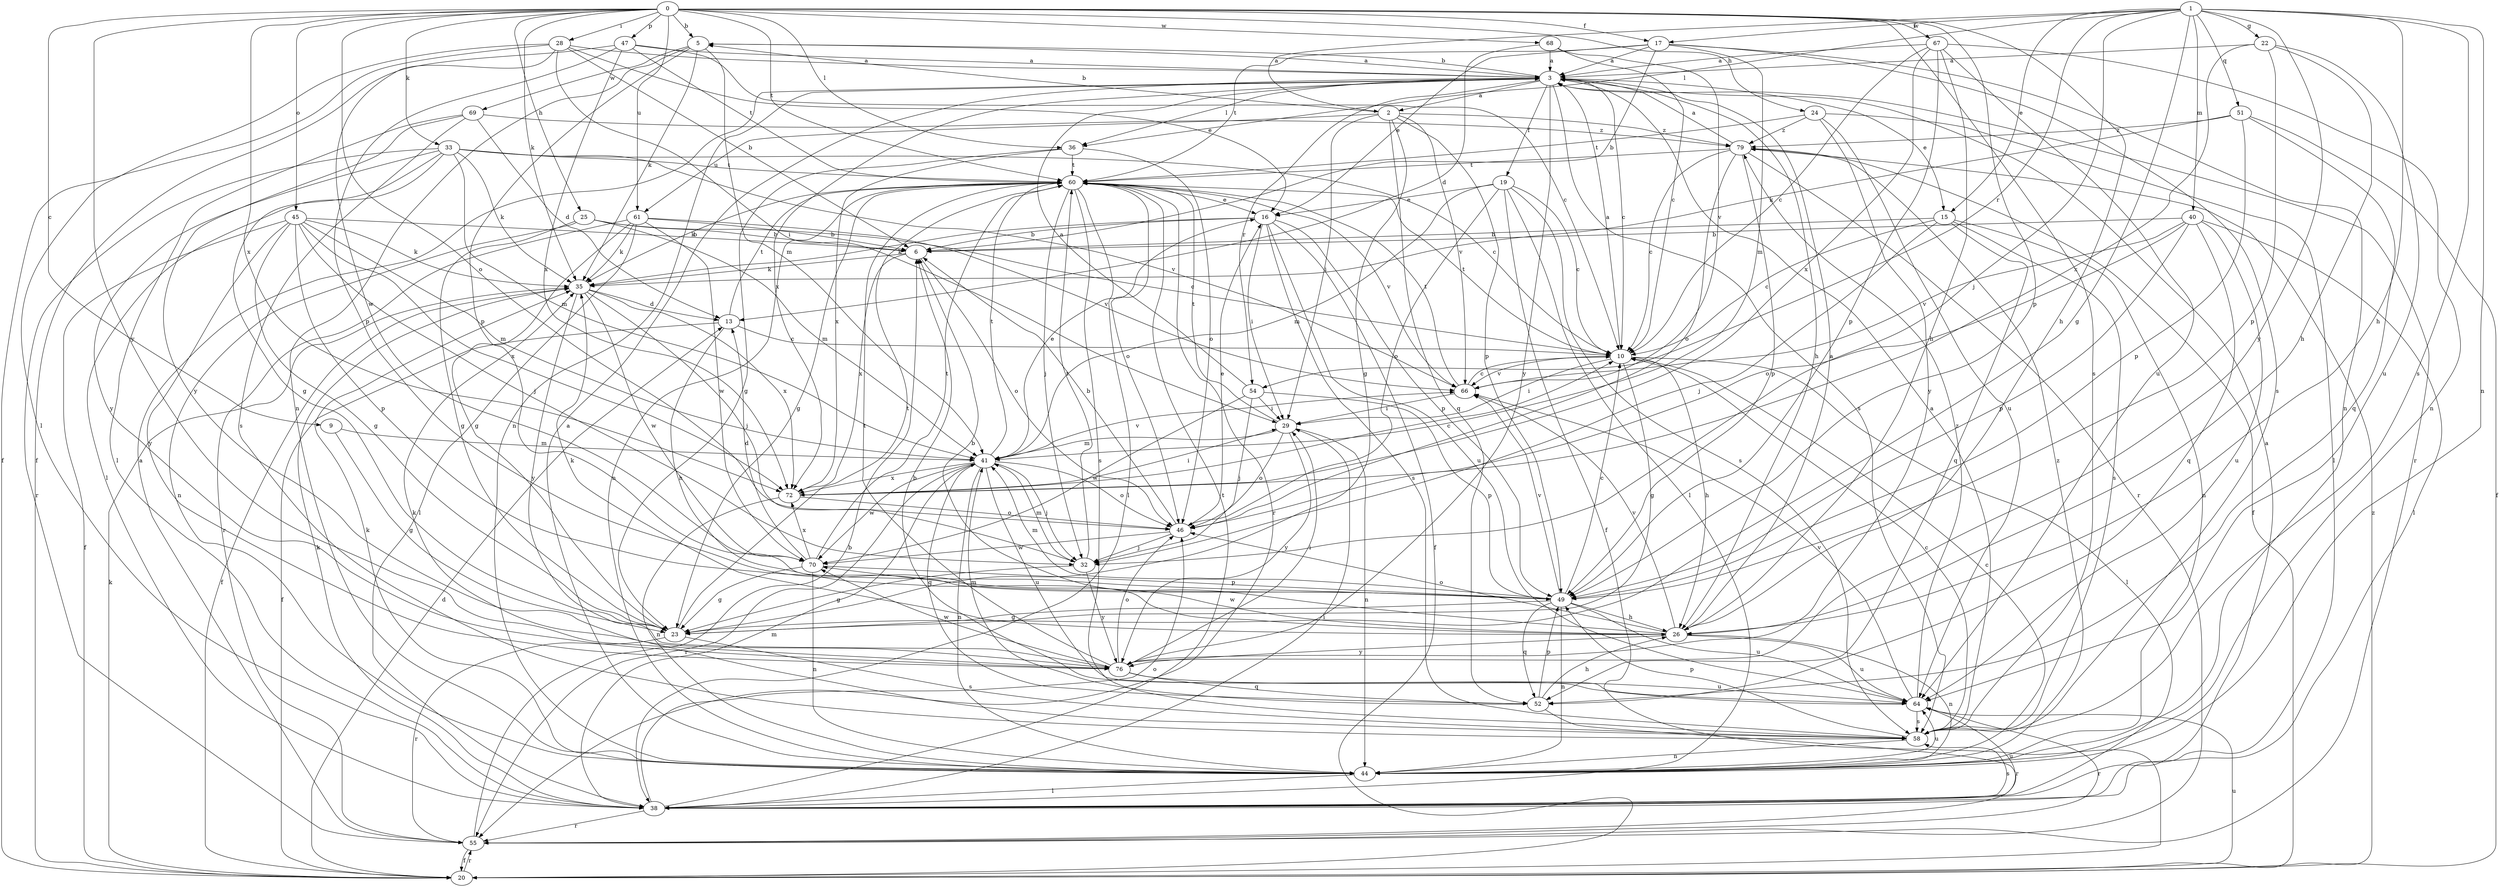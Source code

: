strict digraph  {
0;
1;
2;
3;
5;
6;
9;
10;
13;
15;
16;
17;
19;
20;
22;
23;
24;
25;
26;
28;
29;
32;
33;
35;
36;
38;
40;
41;
44;
45;
46;
47;
49;
51;
52;
54;
55;
58;
60;
61;
64;
66;
67;
68;
69;
70;
72;
76;
79;
0 -> 5  [label=b];
0 -> 9  [label=c];
0 -> 17  [label=f];
0 -> 24  [label=h];
0 -> 25  [label=h];
0 -> 26  [label=h];
0 -> 28  [label=i];
0 -> 33  [label=k];
0 -> 35  [label=k];
0 -> 36  [label=l];
0 -> 45  [label=o];
0 -> 46  [label=o];
0 -> 47  [label=p];
0 -> 49  [label=p];
0 -> 58  [label=s];
0 -> 60  [label=t];
0 -> 61  [label=u];
0 -> 67  [label=w];
0 -> 68  [label=w];
0 -> 72  [label=x];
0 -> 76  [label=y];
1 -> 2  [label=a];
1 -> 15  [label=e];
1 -> 17  [label=f];
1 -> 22  [label=g];
1 -> 23  [label=g];
1 -> 26  [label=h];
1 -> 32  [label=j];
1 -> 36  [label=l];
1 -> 40  [label=m];
1 -> 44  [label=n];
1 -> 51  [label=q];
1 -> 54  [label=r];
1 -> 58  [label=s];
1 -> 76  [label=y];
2 -> 5  [label=b];
2 -> 23  [label=g];
2 -> 29  [label=i];
2 -> 49  [label=p];
2 -> 52  [label=q];
2 -> 61  [label=u];
2 -> 66  [label=v];
2 -> 79  [label=z];
3 -> 2  [label=a];
3 -> 5  [label=b];
3 -> 10  [label=c];
3 -> 15  [label=e];
3 -> 19  [label=f];
3 -> 26  [label=h];
3 -> 36  [label=l];
3 -> 44  [label=n];
3 -> 54  [label=r];
3 -> 55  [label=r];
3 -> 58  [label=s];
3 -> 72  [label=x];
3 -> 76  [label=y];
5 -> 3  [label=a];
5 -> 35  [label=k];
5 -> 41  [label=m];
5 -> 44  [label=n];
5 -> 49  [label=p];
5 -> 69  [label=w];
6 -> 35  [label=k];
6 -> 46  [label=o];
6 -> 72  [label=x];
9 -> 23  [label=g];
9 -> 41  [label=m];
10 -> 3  [label=a];
10 -> 23  [label=g];
10 -> 26  [label=h];
10 -> 29  [label=i];
10 -> 38  [label=l];
10 -> 60  [label=t];
10 -> 66  [label=v];
13 -> 10  [label=c];
13 -> 20  [label=f];
13 -> 26  [label=h];
13 -> 60  [label=t];
15 -> 6  [label=b];
15 -> 10  [label=c];
15 -> 32  [label=j];
15 -> 44  [label=n];
15 -> 52  [label=q];
15 -> 58  [label=s];
16 -> 6  [label=b];
16 -> 20  [label=f];
16 -> 29  [label=i];
16 -> 35  [label=k];
16 -> 49  [label=p];
16 -> 58  [label=s];
16 -> 64  [label=u];
17 -> 3  [label=a];
17 -> 6  [label=b];
17 -> 16  [label=e];
17 -> 41  [label=m];
17 -> 44  [label=n];
17 -> 58  [label=s];
17 -> 60  [label=t];
19 -> 10  [label=c];
19 -> 16  [label=e];
19 -> 20  [label=f];
19 -> 38  [label=l];
19 -> 41  [label=m];
19 -> 46  [label=o];
19 -> 58  [label=s];
20 -> 13  [label=d];
20 -> 35  [label=k];
20 -> 55  [label=r];
20 -> 64  [label=u];
20 -> 79  [label=z];
22 -> 3  [label=a];
22 -> 26  [label=h];
22 -> 49  [label=p];
22 -> 64  [label=u];
22 -> 72  [label=x];
23 -> 55  [label=r];
23 -> 58  [label=s];
23 -> 60  [label=t];
24 -> 38  [label=l];
24 -> 60  [label=t];
24 -> 64  [label=u];
24 -> 76  [label=y];
24 -> 79  [label=z];
25 -> 6  [label=b];
25 -> 10  [label=c];
25 -> 23  [label=g];
25 -> 41  [label=m];
25 -> 44  [label=n];
26 -> 3  [label=a];
26 -> 6  [label=b];
26 -> 35  [label=k];
26 -> 44  [label=n];
26 -> 46  [label=o];
26 -> 64  [label=u];
26 -> 66  [label=v];
26 -> 70  [label=w];
26 -> 76  [label=y];
28 -> 3  [label=a];
28 -> 6  [label=b];
28 -> 16  [label=e];
28 -> 20  [label=f];
28 -> 29  [label=i];
28 -> 38  [label=l];
28 -> 70  [label=w];
29 -> 41  [label=m];
29 -> 44  [label=n];
29 -> 46  [label=o];
29 -> 60  [label=t];
29 -> 76  [label=y];
32 -> 23  [label=g];
32 -> 41  [label=m];
32 -> 60  [label=t];
32 -> 76  [label=y];
33 -> 10  [label=c];
33 -> 23  [label=g];
33 -> 35  [label=k];
33 -> 38  [label=l];
33 -> 41  [label=m];
33 -> 55  [label=r];
33 -> 60  [label=t];
33 -> 66  [label=v];
33 -> 76  [label=y];
35 -> 13  [label=d];
35 -> 20  [label=f];
35 -> 32  [label=j];
35 -> 70  [label=w];
35 -> 72  [label=x];
35 -> 76  [label=y];
36 -> 23  [label=g];
36 -> 46  [label=o];
36 -> 60  [label=t];
36 -> 72  [label=x];
38 -> 3  [label=a];
38 -> 29  [label=i];
38 -> 35  [label=k];
38 -> 41  [label=m];
38 -> 46  [label=o];
38 -> 55  [label=r];
38 -> 58  [label=s];
38 -> 60  [label=t];
38 -> 64  [label=u];
40 -> 6  [label=b];
40 -> 38  [label=l];
40 -> 46  [label=o];
40 -> 49  [label=p];
40 -> 52  [label=q];
40 -> 64  [label=u];
40 -> 66  [label=v];
41 -> 16  [label=e];
41 -> 32  [label=j];
41 -> 44  [label=n];
41 -> 46  [label=o];
41 -> 52  [label=q];
41 -> 55  [label=r];
41 -> 60  [label=t];
41 -> 64  [label=u];
41 -> 66  [label=v];
41 -> 70  [label=w];
41 -> 72  [label=x];
44 -> 3  [label=a];
44 -> 10  [label=c];
44 -> 35  [label=k];
44 -> 38  [label=l];
44 -> 64  [label=u];
44 -> 79  [label=z];
45 -> 6  [label=b];
45 -> 20  [label=f];
45 -> 23  [label=g];
45 -> 32  [label=j];
45 -> 35  [label=k];
45 -> 41  [label=m];
45 -> 49  [label=p];
45 -> 72  [label=x];
45 -> 76  [label=y];
46 -> 6  [label=b];
46 -> 16  [label=e];
46 -> 32  [label=j];
46 -> 70  [label=w];
47 -> 3  [label=a];
47 -> 10  [label=c];
47 -> 20  [label=f];
47 -> 49  [label=p];
47 -> 60  [label=t];
47 -> 72  [label=x];
49 -> 10  [label=c];
49 -> 23  [label=g];
49 -> 26  [label=h];
49 -> 41  [label=m];
49 -> 44  [label=n];
49 -> 52  [label=q];
49 -> 64  [label=u];
49 -> 66  [label=v];
51 -> 20  [label=f];
51 -> 35  [label=k];
51 -> 49  [label=p];
51 -> 52  [label=q];
51 -> 79  [label=z];
52 -> 26  [label=h];
52 -> 41  [label=m];
52 -> 49  [label=p];
52 -> 55  [label=r];
54 -> 3  [label=a];
54 -> 29  [label=i];
54 -> 32  [label=j];
54 -> 49  [label=p];
54 -> 70  [label=w];
55 -> 3  [label=a];
55 -> 6  [label=b];
55 -> 20  [label=f];
58 -> 3  [label=a];
58 -> 10  [label=c];
58 -> 35  [label=k];
58 -> 44  [label=n];
58 -> 49  [label=p];
60 -> 16  [label=e];
60 -> 23  [label=g];
60 -> 32  [label=j];
60 -> 35  [label=k];
60 -> 38  [label=l];
60 -> 44  [label=n];
60 -> 46  [label=o];
60 -> 55  [label=r];
60 -> 58  [label=s];
60 -> 66  [label=v];
61 -> 6  [label=b];
61 -> 23  [label=g];
61 -> 35  [label=k];
61 -> 38  [label=l];
61 -> 55  [label=r];
61 -> 66  [label=v];
61 -> 70  [label=w];
64 -> 6  [label=b];
64 -> 55  [label=r];
64 -> 58  [label=s];
64 -> 66  [label=v];
64 -> 79  [label=z];
66 -> 10  [label=c];
66 -> 29  [label=i];
66 -> 60  [label=t];
67 -> 3  [label=a];
67 -> 10  [label=c];
67 -> 26  [label=h];
67 -> 44  [label=n];
67 -> 49  [label=p];
67 -> 64  [label=u];
67 -> 72  [label=x];
68 -> 3  [label=a];
68 -> 10  [label=c];
68 -> 13  [label=d];
68 -> 66  [label=v];
69 -> 13  [label=d];
69 -> 38  [label=l];
69 -> 58  [label=s];
69 -> 76  [label=y];
69 -> 79  [label=z];
70 -> 13  [label=d];
70 -> 23  [label=g];
70 -> 44  [label=n];
70 -> 49  [label=p];
70 -> 60  [label=t];
70 -> 72  [label=x];
72 -> 10  [label=c];
72 -> 29  [label=i];
72 -> 44  [label=n];
72 -> 46  [label=o];
76 -> 29  [label=i];
76 -> 46  [label=o];
76 -> 52  [label=q];
76 -> 60  [label=t];
76 -> 64  [label=u];
76 -> 70  [label=w];
79 -> 3  [label=a];
79 -> 10  [label=c];
79 -> 20  [label=f];
79 -> 46  [label=o];
79 -> 49  [label=p];
79 -> 55  [label=r];
79 -> 60  [label=t];
}
